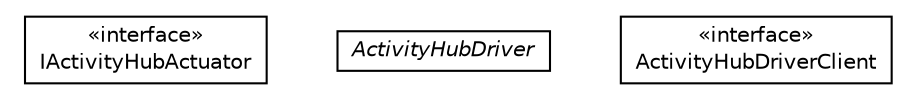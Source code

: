 #!/usr/local/bin/dot
#
# Class diagram 
# Generated by UMLGraph version R5_6-24-gf6e263 (http://www.umlgraph.org/)
#

digraph G {
	edge [fontname="Helvetica",fontsize=10,labelfontname="Helvetica",labelfontsize=10];
	node [fontname="Helvetica",fontsize=10,shape=plaintext];
	nodesep=0.25;
	ranksep=0.5;
	// org.universAAL.lddi.lib.activityhub.driver.interfaces.IActivityHubActuator
	c18437 [label=<<table title="org.universAAL.lddi.lib.activityhub.driver.interfaces.IActivityHubActuator" border="0" cellborder="1" cellspacing="0" cellpadding="2" port="p" href="./IActivityHubActuator.html">
		<tr><td><table border="0" cellspacing="0" cellpadding="1">
<tr><td align="center" balign="center"> &#171;interface&#187; </td></tr>
<tr><td align="center" balign="center"> IActivityHubActuator </td></tr>
		</table></td></tr>
		</table>>, URL="./IActivityHubActuator.html", fontname="Helvetica", fontcolor="black", fontsize=10.0];
	// org.universAAL.lddi.lib.activityhub.driver.interfaces.ActivityHubDriver
	c18438 [label=<<table title="org.universAAL.lddi.lib.activityhub.driver.interfaces.ActivityHubDriver" border="0" cellborder="1" cellspacing="0" cellpadding="2" port="p" href="./ActivityHubDriver.html">
		<tr><td><table border="0" cellspacing="0" cellpadding="1">
<tr><td align="center" balign="center"><font face="Helvetica-Oblique"> ActivityHubDriver </font></td></tr>
		</table></td></tr>
		</table>>, URL="./ActivityHubDriver.html", fontname="Helvetica", fontcolor="black", fontsize=10.0];
	// org.universAAL.lddi.lib.activityhub.driver.interfaces.ActivityHubDriverClient
	c18439 [label=<<table title="org.universAAL.lddi.lib.activityhub.driver.interfaces.ActivityHubDriverClient" border="0" cellborder="1" cellspacing="0" cellpadding="2" port="p" href="./ActivityHubDriverClient.html">
		<tr><td><table border="0" cellspacing="0" cellpadding="1">
<tr><td align="center" balign="center"> &#171;interface&#187; </td></tr>
<tr><td align="center" balign="center"> ActivityHubDriverClient </td></tr>
		</table></td></tr>
		</table>>, URL="./ActivityHubDriverClient.html", fontname="Helvetica", fontcolor="black", fontsize=10.0];
}

